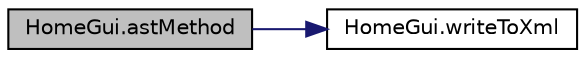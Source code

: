 digraph G
{
  edge [fontname="Helvetica",fontsize="10",labelfontname="Helvetica",labelfontsize="10"];
  node [fontname="Helvetica",fontsize="10",shape=record];
  rankdir="LR";
  Node1 [label="HomeGui.astMethod",height=0.2,width=0.4,color="black", fillcolor="grey75", style="filled" fontcolor="black"];
  Node1 -> Node2 [color="midnightblue",fontsize="10",style="solid",fontname="Helvetica"];
  Node2 [label="HomeGui.writeToXml",height=0.2,width=0.4,color="black", fillcolor="white", style="filled",URL="$class_home_gui.html#a0428d3c56abfafc769684835c1581f38",tooltip="Store an AST into xml file named &quot;AST.xml&quot;."];
}
